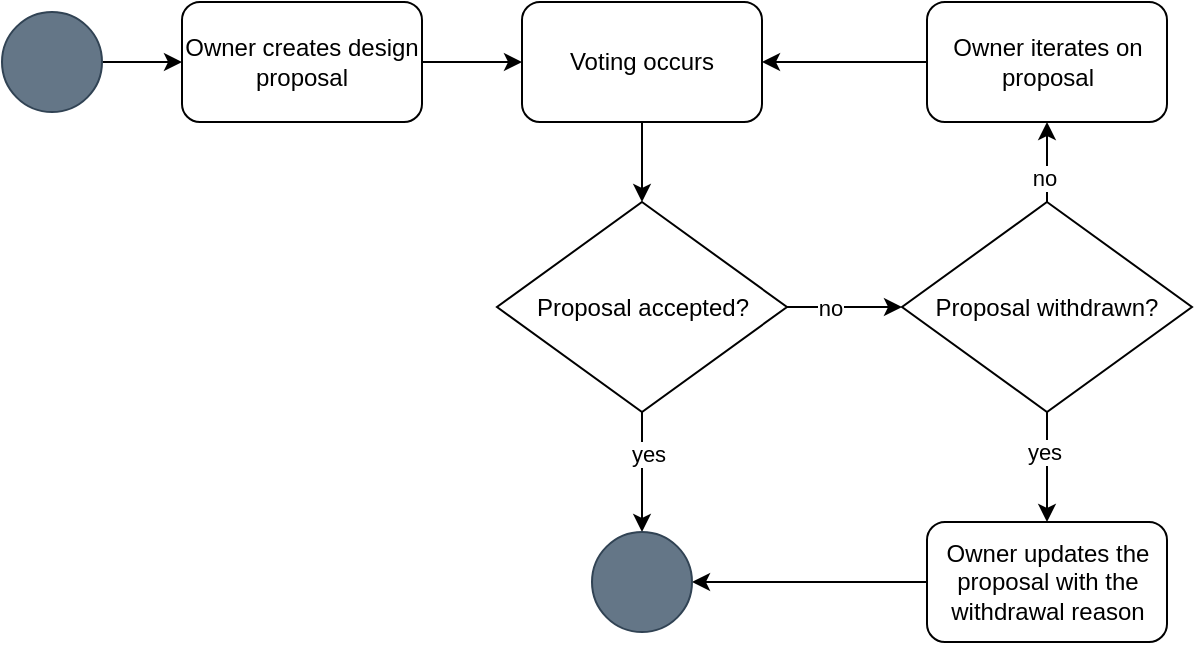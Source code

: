 <mxfile scale="1" border="0" version="24.5.3" type="device">
  <diagram name="Platform Design Process w/o Peer Review" id="fnWVk8yJ1Q_xxJSi38dT">
    <mxGraphModel dx="2027" dy="854" grid="1" gridSize="10" guides="1" tooltips="1" connect="1" arrows="1" fold="1" page="1" pageScale="1" pageWidth="827" pageHeight="1169" math="0" shadow="0">
      <root>
        <mxCell id="6_8fhXvHgbxx92lj2Nil-0" />
        <mxCell id="6_8fhXvHgbxx92lj2Nil-1" parent="6_8fhXvHgbxx92lj2Nil-0" />
        <mxCell id="6_8fhXvHgbxx92lj2Nil-7" value="Owner creates design proposal" style="rounded=1;whiteSpace=wrap;html=1;fontSize=12;glass=0;strokeWidth=1;shadow=0;" parent="6_8fhXvHgbxx92lj2Nil-1" vertex="1">
          <mxGeometry x="-10" y="710" width="120" height="60" as="geometry" />
        </mxCell>
        <mxCell id="6_8fhXvHgbxx92lj2Nil-19" style="edgeStyle=orthogonalEdgeStyle;rounded=0;orthogonalLoop=1;jettySize=auto;html=1;" parent="6_8fhXvHgbxx92lj2Nil-1" source="6_8fhXvHgbxx92lj2Nil-20" target="6_8fhXvHgbxx92lj2Nil-24" edge="1">
          <mxGeometry relative="1" as="geometry" />
        </mxCell>
        <mxCell id="6_8fhXvHgbxx92lj2Nil-20" value="Voting occurs" style="rounded=1;whiteSpace=wrap;html=1;fontSize=12;glass=0;strokeWidth=1;shadow=0;" parent="6_8fhXvHgbxx92lj2Nil-1" vertex="1">
          <mxGeometry x="160" y="710" width="120" height="60" as="geometry" />
        </mxCell>
        <mxCell id="6_8fhXvHgbxx92lj2Nil-21" style="edgeStyle=orthogonalEdgeStyle;rounded=0;orthogonalLoop=1;jettySize=auto;html=1;" parent="6_8fhXvHgbxx92lj2Nil-1" source="6_8fhXvHgbxx92lj2Nil-24" target="6_8fhXvHgbxx92lj2Nil-27" edge="1">
          <mxGeometry relative="1" as="geometry" />
        </mxCell>
        <mxCell id="6_8fhXvHgbxx92lj2Nil-22" value="no" style="edgeLabel;html=1;align=center;verticalAlign=middle;resizable=0;points=[];" parent="6_8fhXvHgbxx92lj2Nil-21" vertex="1" connectable="0">
          <mxGeometry x="-0.257" y="2" relative="1" as="geometry">
            <mxPoint y="2" as="offset" />
          </mxGeometry>
        </mxCell>
        <mxCell id="6_8fhXvHgbxx92lj2Nil-23" style="edgeStyle=orthogonalEdgeStyle;rounded=0;orthogonalLoop=1;jettySize=auto;html=1;" parent="6_8fhXvHgbxx92lj2Nil-1" source="6_8fhXvHgbxx92lj2Nil-24" target="6_8fhXvHgbxx92lj2Nil-44" edge="1">
          <mxGeometry relative="1" as="geometry">
            <mxPoint x="220" y="970" as="targetPoint" />
          </mxGeometry>
        </mxCell>
        <mxCell id="DJkzVoQYtXgY5xoQebrb-0" value="yes" style="edgeLabel;html=1;align=center;verticalAlign=middle;resizable=0;points=[];" parent="6_8fhXvHgbxx92lj2Nil-23" connectable="0" vertex="1">
          <mxGeometry x="-0.309" y="3" relative="1" as="geometry">
            <mxPoint as="offset" />
          </mxGeometry>
        </mxCell>
        <mxCell id="6_8fhXvHgbxx92lj2Nil-24" value="Proposal accepted?" style="rhombus;whiteSpace=wrap;html=1;" parent="6_8fhXvHgbxx92lj2Nil-1" vertex="1">
          <mxGeometry x="147.5" y="810" width="145" height="105" as="geometry" />
        </mxCell>
        <mxCell id="6_8fhXvHgbxx92lj2Nil-25" style="edgeStyle=orthogonalEdgeStyle;rounded=0;orthogonalLoop=1;jettySize=auto;html=1;" parent="6_8fhXvHgbxx92lj2Nil-1" source="6_8fhXvHgbxx92lj2Nil-27" target="6_8fhXvHgbxx92lj2Nil-31" edge="1">
          <mxGeometry relative="1" as="geometry" />
        </mxCell>
        <mxCell id="DJkzVoQYtXgY5xoQebrb-2" value="no" style="edgeLabel;html=1;align=center;verticalAlign=middle;resizable=0;points=[];" parent="6_8fhXvHgbxx92lj2Nil-25" connectable="0" vertex="1">
          <mxGeometry x="-0.323" y="2" relative="1" as="geometry">
            <mxPoint y="1" as="offset" />
          </mxGeometry>
        </mxCell>
        <mxCell id="6_8fhXvHgbxx92lj2Nil-26" style="edgeStyle=orthogonalEdgeStyle;rounded=0;orthogonalLoop=1;jettySize=auto;html=1;" parent="6_8fhXvHgbxx92lj2Nil-1" source="6_8fhXvHgbxx92lj2Nil-27" target="6_8fhXvHgbxx92lj2Nil-41" edge="1">
          <mxGeometry relative="1" as="geometry" />
        </mxCell>
        <mxCell id="DJkzVoQYtXgY5xoQebrb-1" value="yes" style="edgeLabel;html=1;align=center;verticalAlign=middle;resizable=0;points=[];" parent="6_8fhXvHgbxx92lj2Nil-26" connectable="0" vertex="1">
          <mxGeometry x="-0.273" y="-2" relative="1" as="geometry">
            <mxPoint as="offset" />
          </mxGeometry>
        </mxCell>
        <mxCell id="6_8fhXvHgbxx92lj2Nil-27" value="Proposal withdrawn?" style="rhombus;whiteSpace=wrap;html=1;" parent="6_8fhXvHgbxx92lj2Nil-1" vertex="1">
          <mxGeometry x="350" y="810" width="145" height="105" as="geometry" />
        </mxCell>
        <mxCell id="6_8fhXvHgbxx92lj2Nil-31" value="Owner iterates on proposal" style="rounded=1;whiteSpace=wrap;html=1;fontSize=12;glass=0;strokeWidth=1;shadow=0;" parent="6_8fhXvHgbxx92lj2Nil-1" vertex="1">
          <mxGeometry x="362.5" y="710" width="120" height="60" as="geometry" />
        </mxCell>
        <mxCell id="6_8fhXvHgbxx92lj2Nil-34" style="edgeStyle=orthogonalEdgeStyle;rounded=0;orthogonalLoop=1;jettySize=auto;html=1;" parent="6_8fhXvHgbxx92lj2Nil-1" source="6_8fhXvHgbxx92lj2Nil-31" target="6_8fhXvHgbxx92lj2Nil-20" edge="1">
          <mxGeometry relative="1" as="geometry">
            <mxPoint x="350" y="740" as="sourcePoint" />
          </mxGeometry>
        </mxCell>
        <mxCell id="6_8fhXvHgbxx92lj2Nil-41" value="Owner updates the proposal with the withdrawal reason" style="rounded=1;whiteSpace=wrap;html=1;fontSize=12;glass=0;strokeWidth=1;shadow=0;" parent="6_8fhXvHgbxx92lj2Nil-1" vertex="1">
          <mxGeometry x="362.5" y="970" width="120" height="60" as="geometry" />
        </mxCell>
        <mxCell id="6_8fhXvHgbxx92lj2Nil-42" style="edgeStyle=orthogonalEdgeStyle;rounded=0;orthogonalLoop=1;jettySize=auto;html=1;exitX=0;exitY=0.5;exitDx=0;exitDy=0;" parent="6_8fhXvHgbxx92lj2Nil-1" source="6_8fhXvHgbxx92lj2Nil-41" target="6_8fhXvHgbxx92lj2Nil-44" edge="1">
          <mxGeometry relative="1" as="geometry">
            <mxPoint x="392.5" y="1100" as="sourcePoint" />
          </mxGeometry>
        </mxCell>
        <mxCell id="6_8fhXvHgbxx92lj2Nil-44" value="" style="ellipse;whiteSpace=wrap;html=1;aspect=fixed;fillColor=#647687;fontColor=#ffffff;strokeColor=#314354;" parent="6_8fhXvHgbxx92lj2Nil-1" vertex="1">
          <mxGeometry x="195" y="975" width="50" height="50" as="geometry" />
        </mxCell>
        <mxCell id="8T4ql4SQYY0DpLJ9KUZD-2" style="edgeStyle=orthogonalEdgeStyle;rounded=0;orthogonalLoop=1;jettySize=auto;html=1;" parent="6_8fhXvHgbxx92lj2Nil-1" source="6_8fhXvHgbxx92lj2Nil-46" target="6_8fhXvHgbxx92lj2Nil-7" edge="1">
          <mxGeometry relative="1" as="geometry" />
        </mxCell>
        <mxCell id="6_8fhXvHgbxx92lj2Nil-46" value="" style="ellipse;whiteSpace=wrap;html=1;aspect=fixed;fillColor=#647687;fontColor=#ffffff;strokeColor=#314354;" parent="6_8fhXvHgbxx92lj2Nil-1" vertex="1">
          <mxGeometry x="-100" y="715" width="50" height="50" as="geometry" />
        </mxCell>
        <mxCell id="jZsBoAmnQ-bxDufr5oxM-2" style="edgeStyle=orthogonalEdgeStyle;rounded=0;orthogonalLoop=1;jettySize=auto;html=1;entryX=0;entryY=0.5;entryDx=0;entryDy=0;" parent="6_8fhXvHgbxx92lj2Nil-1" source="6_8fhXvHgbxx92lj2Nil-7" target="6_8fhXvHgbxx92lj2Nil-20" edge="1">
          <mxGeometry relative="1" as="geometry">
            <mxPoint x="220" y="680" as="sourcePoint" />
            <Array as="points" />
          </mxGeometry>
        </mxCell>
      </root>
    </mxGraphModel>
  </diagram>
</mxfile>

